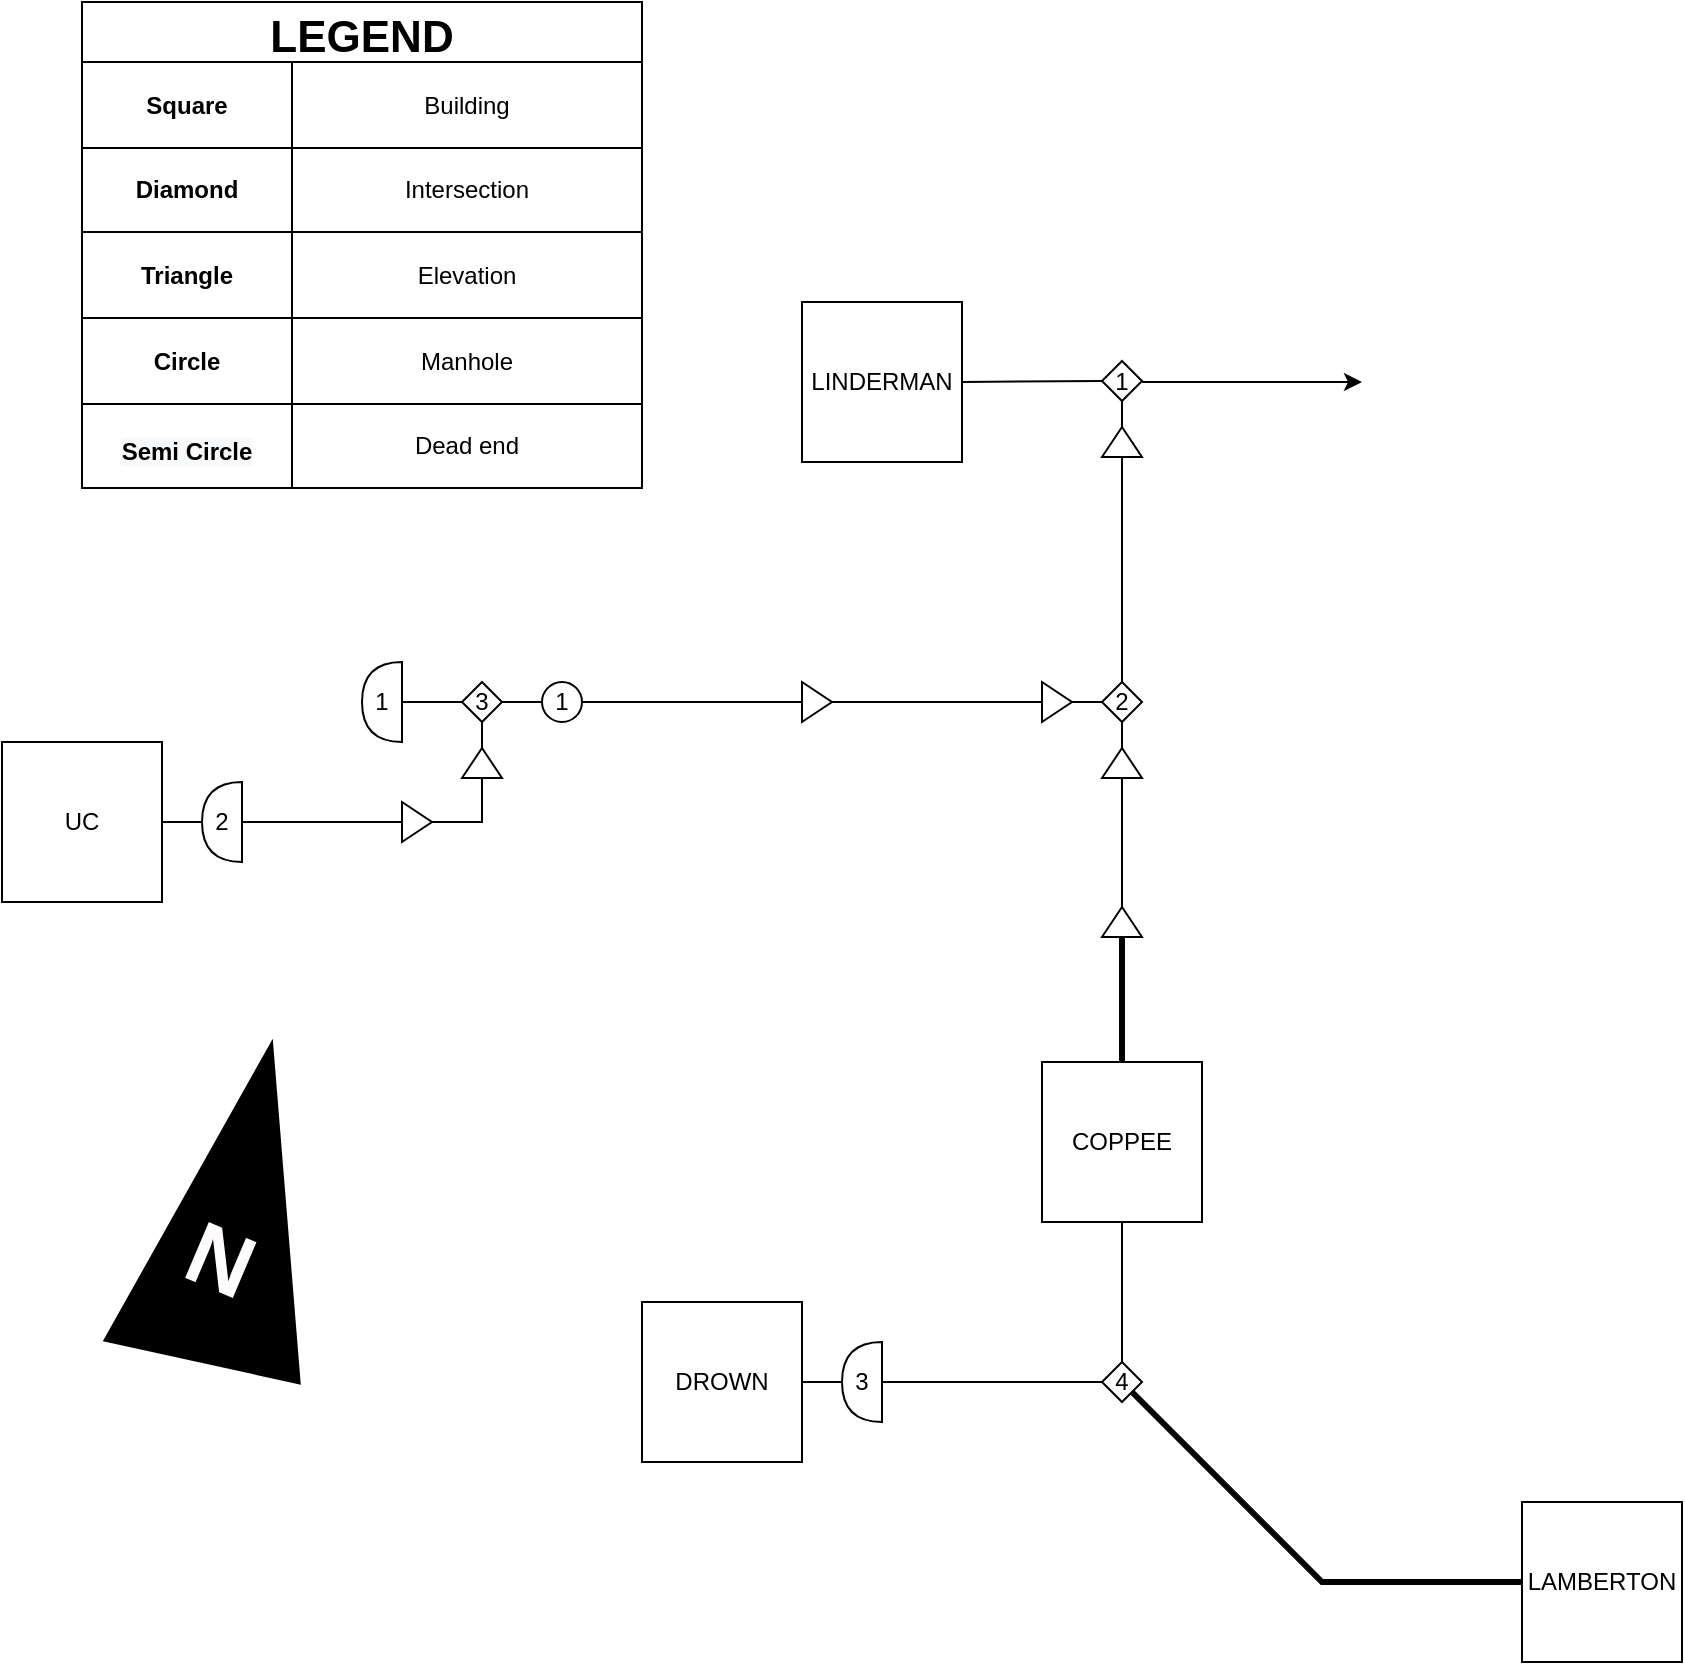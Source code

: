 <mxfile version="20.3.6" type="device"><diagram id="Qu6WHnmvzwfrQkN4t7Un" name="Page-1"><mxGraphModel dx="2031" dy="1077" grid="1" gridSize="10" guides="1" tooltips="1" connect="1" arrows="1" fold="1" page="1" pageScale="1" pageWidth="2000" pageHeight="2000" math="0" shadow="0"><root><mxCell id="0"/><mxCell id="1" parent="0"/><mxCell id="6KVouXbyhSfiQOAjiajI-1" value="LINDERMAN" style="rounded=0;whiteSpace=wrap;html=1;" parent="1" vertex="1"><mxGeometry x="440" y="200" width="80" height="80" as="geometry"/></mxCell><mxCell id="6KVouXbyhSfiQOAjiajI-21" value="1" style="rhombus;whiteSpace=wrap;html=1;" parent="1" vertex="1"><mxGeometry x="590" y="229.5" width="20" height="20" as="geometry"/></mxCell><mxCell id="6KVouXbyhSfiQOAjiajI-27" value="" style="endArrow=none;html=1;rounded=0;exitX=1;exitY=0.5;exitDx=0;exitDy=0;entryX=0;entryY=0.5;entryDx=0;entryDy=0;" parent="1" source="6KVouXbyhSfiQOAjiajI-1" target="6KVouXbyhSfiQOAjiajI-21" edge="1"><mxGeometry width="50" height="50" relative="1" as="geometry"><mxPoint x="560" y="144" as="sourcePoint"/><mxPoint x="610" y="94" as="targetPoint"/></mxGeometry></mxCell><mxCell id="6KVouXbyhSfiQOAjiajI-28" value="" style="triangle;whiteSpace=wrap;html=1;rotation=-90;" parent="1" vertex="1"><mxGeometry x="592.5" y="260" width="15" height="20" as="geometry"/></mxCell><mxCell id="6KVouXbyhSfiQOAjiajI-31" value="" style="endArrow=none;html=1;rounded=0;entryX=0.5;entryY=1;entryDx=0;entryDy=0;exitX=1;exitY=0.5;exitDx=0;exitDy=0;" parent="1" source="6KVouXbyhSfiQOAjiajI-28" target="6KVouXbyhSfiQOAjiajI-21" edge="1"><mxGeometry width="50" height="50" relative="1" as="geometry"><mxPoint x="600" y="244" as="sourcePoint"/><mxPoint x="720" y="344" as="targetPoint"/></mxGeometry></mxCell><mxCell id="6KVouXbyhSfiQOAjiajI-36" value="" style="endArrow=none;html=1;rounded=0;exitX=0;exitY=0.5;exitDx=0;exitDy=0;entryX=0.5;entryY=0;entryDx=0;entryDy=0;" parent="1" source="6KVouXbyhSfiQOAjiajI-28" target="6KVouXbyhSfiQOAjiajI-63" edge="1"><mxGeometry width="50" height="50" relative="1" as="geometry"><mxPoint x="630" y="304" as="sourcePoint"/><mxPoint x="600" y="360" as="targetPoint"/></mxGeometry></mxCell><mxCell id="6KVouXbyhSfiQOAjiajI-63" value="2" style="rhombus;whiteSpace=wrap;html=1;" parent="1" vertex="1"><mxGeometry x="590" y="390" width="20" height="20" as="geometry"/></mxCell><mxCell id="6KVouXbyhSfiQOAjiajI-64" value="" style="triangle;whiteSpace=wrap;html=1;rotation=-90;" parent="1" vertex="1"><mxGeometry x="592.5" y="420.5" width="15" height="20" as="geometry"/></mxCell><mxCell id="6KVouXbyhSfiQOAjiajI-65" value="" style="endArrow=none;html=1;rounded=0;entryX=0.5;entryY=1;entryDx=0;entryDy=0;exitX=1;exitY=0.5;exitDx=0;exitDy=0;" parent="1" source="6KVouXbyhSfiQOAjiajI-64" target="6KVouXbyhSfiQOAjiajI-63" edge="1"><mxGeometry width="50" height="50" relative="1" as="geometry"><mxPoint x="600" y="404.5" as="sourcePoint"/><mxPoint x="720" y="504.5" as="targetPoint"/></mxGeometry></mxCell><mxCell id="6KVouXbyhSfiQOAjiajI-66" value="" style="triangle;whiteSpace=wrap;html=1;rotation=0;" parent="1" vertex="1"><mxGeometry x="560" y="390" width="15" height="20" as="geometry"/></mxCell><mxCell id="6KVouXbyhSfiQOAjiajI-67" value="" style="endArrow=none;html=1;rounded=0;exitX=0;exitY=0.5;exitDx=0;exitDy=0;entryX=1;entryY=0.5;entryDx=0;entryDy=0;" parent="1" source="6KVouXbyhSfiQOAjiajI-63" target="6KVouXbyhSfiQOAjiajI-66" edge="1"><mxGeometry width="50" height="50" relative="1" as="geometry"><mxPoint x="670" y="390" as="sourcePoint"/><mxPoint x="720" y="340" as="targetPoint"/></mxGeometry></mxCell><mxCell id="6KVouXbyhSfiQOAjiajI-68" value="" style="triangle;whiteSpace=wrap;html=1;rotation=0;" parent="1" vertex="1"><mxGeometry x="440" y="390" width="15" height="20" as="geometry"/></mxCell><mxCell id="6KVouXbyhSfiQOAjiajI-69" value="" style="endArrow=none;html=1;rounded=0;exitX=1;exitY=0.5;exitDx=0;exitDy=0;entryX=0;entryY=0.5;entryDx=0;entryDy=0;" parent="1" source="6KVouXbyhSfiQOAjiajI-68" target="6KVouXbyhSfiQOAjiajI-66" edge="1"><mxGeometry width="50" height="50" relative="1" as="geometry"><mxPoint x="670" y="390" as="sourcePoint"/><mxPoint x="720" y="340" as="targetPoint"/></mxGeometry></mxCell><mxCell id="6KVouXbyhSfiQOAjiajI-75" value="3" style="rhombus;whiteSpace=wrap;html=1;" parent="1" vertex="1"><mxGeometry x="270" y="390" width="20" height="20" as="geometry"/></mxCell><mxCell id="6KVouXbyhSfiQOAjiajI-76" value="" style="triangle;whiteSpace=wrap;html=1;rotation=-90;" parent="1" vertex="1"><mxGeometry x="272.5" y="420.5" width="15" height="20" as="geometry"/></mxCell><mxCell id="6KVouXbyhSfiQOAjiajI-77" value="" style="endArrow=none;html=1;rounded=0;entryX=0.5;entryY=1;entryDx=0;entryDy=0;exitX=1;exitY=0.5;exitDx=0;exitDy=0;" parent="1" source="6KVouXbyhSfiQOAjiajI-76" target="6KVouXbyhSfiQOAjiajI-75" edge="1"><mxGeometry width="50" height="50" relative="1" as="geometry"><mxPoint x="280" y="404.5" as="sourcePoint"/><mxPoint x="400" y="504.5" as="targetPoint"/></mxGeometry></mxCell><mxCell id="6KVouXbyhSfiQOAjiajI-78" value="" style="triangle;whiteSpace=wrap;html=1;rotation=0;" parent="1" vertex="1"><mxGeometry x="240" y="450" width="15" height="20" as="geometry"/></mxCell><mxCell id="6KVouXbyhSfiQOAjiajI-81" value="" style="endArrow=none;html=1;rounded=0;entryX=0;entryY=0.5;entryDx=0;entryDy=0;exitX=1;exitY=0.5;exitDx=0;exitDy=0;" parent="1" source="6KVouXbyhSfiQOAjiajI-78" target="6KVouXbyhSfiQOAjiajI-76" edge="1"><mxGeometry width="50" height="50" relative="1" as="geometry"><mxPoint x="320" y="510" as="sourcePoint"/><mxPoint x="370" y="460" as="targetPoint"/><Array as="points"><mxPoint x="280" y="460"/></Array></mxGeometry></mxCell><mxCell id="6KVouXbyhSfiQOAjiajI-82" value="" style="endArrow=none;html=1;rounded=0;entryX=0;entryY=0.5;entryDx=0;entryDy=0;exitX=1;exitY=0.5;exitDx=0;exitDy=0;" parent="1" source="6KVouXbyhSfiQOAjiajI-133" target="6KVouXbyhSfiQOAjiajI-68" edge="1"><mxGeometry width="50" height="50" relative="1" as="geometry"><mxPoint x="370" y="480" as="sourcePoint"/><mxPoint x="570" y="300" as="targetPoint"/></mxGeometry></mxCell><mxCell id="6KVouXbyhSfiQOAjiajI-87" value="1" style="shape=or;whiteSpace=wrap;html=1;rotation=0;flipV=0;flipH=1;" parent="1" vertex="1"><mxGeometry x="220" y="380" width="20" height="40" as="geometry"/></mxCell><mxCell id="6KVouXbyhSfiQOAjiajI-88" value="" style="endArrow=none;html=1;rounded=0;exitX=0;exitY=0.5;exitDx=0;exitDy=0;entryX=0;entryY=0.5;entryDx=0;entryDy=0;entryPerimeter=0;" parent="1" source="6KVouXbyhSfiQOAjiajI-75" target="6KVouXbyhSfiQOAjiajI-87" edge="1"><mxGeometry width="50" height="50" relative="1" as="geometry"><mxPoint x="210" y="410" as="sourcePoint"/><mxPoint x="570" y="300" as="targetPoint"/></mxGeometry></mxCell><mxCell id="6KVouXbyhSfiQOAjiajI-90" value="" style="endArrow=none;html=1;rounded=0;exitX=0;exitY=0.5;exitDx=0;exitDy=0;exitPerimeter=0;entryX=0;entryY=0.5;entryDx=0;entryDy=0;" parent="1" source="6KVouXbyhSfiQOAjiajI-93" target="6KVouXbyhSfiQOAjiajI-78" edge="1"><mxGeometry width="50" height="50" relative="1" as="geometry"><mxPoint x="160" y="460" as="sourcePoint"/><mxPoint x="570" y="300" as="targetPoint"/></mxGeometry></mxCell><mxCell id="6KVouXbyhSfiQOAjiajI-91" value="" style="endArrow=classic;html=1;rounded=0;" parent="1" edge="1"><mxGeometry width="50" height="50" relative="1" as="geometry"><mxPoint x="610" y="240" as="sourcePoint"/><mxPoint x="720" y="240" as="targetPoint"/></mxGeometry></mxCell><mxCell id="6KVouXbyhSfiQOAjiajI-93" value="2" style="shape=or;whiteSpace=wrap;html=1;rotation=0;flipV=0;flipH=1;" parent="1" vertex="1"><mxGeometry x="140" y="440" width="20" height="40" as="geometry"/></mxCell><mxCell id="6KVouXbyhSfiQOAjiajI-100" value="LEGEND" style="shape=table;startSize=30;container=1;collapsible=0;childLayout=tableLayout;fontStyle=1;align=center;fontSize=22;" parent="1" vertex="1"><mxGeometry x="80" y="50" width="280" height="243" as="geometry"/></mxCell><mxCell id="6KVouXbyhSfiQOAjiajI-101" value="" style="shape=tableRow;horizontal=0;startSize=0;swimlaneHead=0;swimlaneBody=0;top=0;left=0;bottom=0;right=0;collapsible=0;dropTarget=0;fillColor=none;points=[[0,0.5],[1,0.5]];portConstraint=eastwest;" parent="6KVouXbyhSfiQOAjiajI-100" vertex="1"><mxGeometry y="30" width="280" height="43" as="geometry"/></mxCell><mxCell id="6KVouXbyhSfiQOAjiajI-102" value="Square" style="shape=partialRectangle;html=1;whiteSpace=wrap;connectable=0;fillColor=none;top=0;left=0;bottom=0;right=0;overflow=hidden;fontStyle=1" parent="6KVouXbyhSfiQOAjiajI-101" vertex="1"><mxGeometry width="105" height="43" as="geometry"><mxRectangle width="105" height="43" as="alternateBounds"/></mxGeometry></mxCell><mxCell id="6KVouXbyhSfiQOAjiajI-103" value="Building" style="shape=partialRectangle;html=1;whiteSpace=wrap;connectable=0;fillColor=none;top=0;left=0;bottom=0;right=0;overflow=hidden;" parent="6KVouXbyhSfiQOAjiajI-101" vertex="1"><mxGeometry x="105" width="175" height="43" as="geometry"><mxRectangle width="175" height="43" as="alternateBounds"/></mxGeometry></mxCell><mxCell id="6KVouXbyhSfiQOAjiajI-125" style="shape=tableRow;horizontal=0;startSize=0;swimlaneHead=0;swimlaneBody=0;top=0;left=0;bottom=0;right=0;collapsible=0;dropTarget=0;fillColor=none;points=[[0,0.5],[1,0.5]];portConstraint=eastwest;" parent="6KVouXbyhSfiQOAjiajI-100" vertex="1"><mxGeometry y="73" width="280" height="42" as="geometry"/></mxCell><mxCell id="6KVouXbyhSfiQOAjiajI-126" value="Diamond" style="shape=partialRectangle;html=1;whiteSpace=wrap;connectable=0;fillColor=none;top=0;left=0;bottom=0;right=0;overflow=hidden;fontStyle=1" parent="6KVouXbyhSfiQOAjiajI-125" vertex="1"><mxGeometry width="105" height="42" as="geometry"><mxRectangle width="105" height="42" as="alternateBounds"/></mxGeometry></mxCell><mxCell id="6KVouXbyhSfiQOAjiajI-127" value="Intersection" style="shape=partialRectangle;html=1;whiteSpace=wrap;connectable=0;fillColor=none;top=0;left=0;bottom=0;right=0;overflow=hidden;" parent="6KVouXbyhSfiQOAjiajI-125" vertex="1"><mxGeometry x="105" width="175" height="42" as="geometry"><mxRectangle width="175" height="42" as="alternateBounds"/></mxGeometry></mxCell><mxCell id="6KVouXbyhSfiQOAjiajI-105" value="" style="shape=tableRow;horizontal=0;startSize=0;swimlaneHead=0;swimlaneBody=0;top=0;left=0;bottom=0;right=0;collapsible=0;dropTarget=0;fillColor=none;points=[[0,0.5],[1,0.5]];portConstraint=eastwest;" parent="6KVouXbyhSfiQOAjiajI-100" vertex="1"><mxGeometry y="115" width="280" height="43" as="geometry"/></mxCell><mxCell id="6KVouXbyhSfiQOAjiajI-106" value="Triangle" style="shape=partialRectangle;html=1;whiteSpace=wrap;connectable=0;fillColor=none;top=0;left=0;bottom=0;right=0;overflow=hidden;fontStyle=1" parent="6KVouXbyhSfiQOAjiajI-105" vertex="1"><mxGeometry width="105" height="43" as="geometry"><mxRectangle width="105" height="43" as="alternateBounds"/></mxGeometry></mxCell><mxCell id="6KVouXbyhSfiQOAjiajI-107" value="Elevation" style="shape=partialRectangle;html=1;whiteSpace=wrap;connectable=0;fillColor=none;top=0;left=0;bottom=0;right=0;overflow=hidden;" parent="6KVouXbyhSfiQOAjiajI-105" vertex="1"><mxGeometry x="105" width="175" height="43" as="geometry"><mxRectangle width="175" height="43" as="alternateBounds"/></mxGeometry></mxCell><mxCell id="6KVouXbyhSfiQOAjiajI-130" style="shape=tableRow;horizontal=0;startSize=0;swimlaneHead=0;swimlaneBody=0;top=0;left=0;bottom=0;right=0;collapsible=0;dropTarget=0;fillColor=none;points=[[0,0.5],[1,0.5]];portConstraint=eastwest;" parent="6KVouXbyhSfiQOAjiajI-100" vertex="1"><mxGeometry y="158" width="280" height="43" as="geometry"/></mxCell><mxCell id="6KVouXbyhSfiQOAjiajI-131" value="Circle" style="shape=partialRectangle;html=1;whiteSpace=wrap;connectable=0;fillColor=none;top=0;left=0;bottom=0;right=0;overflow=hidden;fontStyle=1" parent="6KVouXbyhSfiQOAjiajI-130" vertex="1"><mxGeometry width="105" height="43" as="geometry"><mxRectangle width="105" height="43" as="alternateBounds"/></mxGeometry></mxCell><mxCell id="6KVouXbyhSfiQOAjiajI-132" value="Manhole" style="shape=partialRectangle;html=1;whiteSpace=wrap;connectable=0;fillColor=none;top=0;left=0;bottom=0;right=0;overflow=hidden;" parent="6KVouXbyhSfiQOAjiajI-130" vertex="1"><mxGeometry x="105" width="175" height="43" as="geometry"><mxRectangle width="175" height="43" as="alternateBounds"/></mxGeometry></mxCell><mxCell id="6KVouXbyhSfiQOAjiajI-109" value="" style="shape=tableRow;horizontal=0;startSize=0;swimlaneHead=0;swimlaneBody=0;top=0;left=0;bottom=0;right=0;collapsible=0;dropTarget=0;fillColor=none;points=[[0,0.5],[1,0.5]];portConstraint=eastwest;" parent="6KVouXbyhSfiQOAjiajI-100" vertex="1"><mxGeometry y="201" width="280" height="42" as="geometry"/></mxCell><mxCell id="6KVouXbyhSfiQOAjiajI-110" value="&#10;&lt;span style=&quot;color: rgb(0, 0, 0); font-family: Helvetica; font-size: 12px; font-style: normal; font-variant-ligatures: normal; font-variant-caps: normal; letter-spacing: normal; orphans: 2; text-align: center; text-indent: 0px; text-transform: none; widows: 2; word-spacing: 0px; -webkit-text-stroke-width: 0px; background-color: rgb(248, 249, 250); text-decoration-thickness: initial; text-decoration-style: initial; text-decoration-color: initial; float: none; display: inline !important;&quot;&gt;Semi Circle&lt;/span&gt;&#10;&#10;" style="shape=partialRectangle;html=1;whiteSpace=wrap;connectable=0;fillColor=none;top=0;left=0;bottom=0;right=0;overflow=hidden;fontStyle=1" parent="6KVouXbyhSfiQOAjiajI-109" vertex="1"><mxGeometry width="105" height="42" as="geometry"><mxRectangle width="105" height="42" as="alternateBounds"/></mxGeometry></mxCell><mxCell id="6KVouXbyhSfiQOAjiajI-111" value="Dead end" style="shape=partialRectangle;html=1;whiteSpace=wrap;connectable=0;fillColor=none;top=0;left=0;bottom=0;right=0;overflow=hidden;" parent="6KVouXbyhSfiQOAjiajI-109" vertex="1"><mxGeometry x="105" width="175" height="42" as="geometry"><mxRectangle width="175" height="42" as="alternateBounds"/></mxGeometry></mxCell><mxCell id="6KVouXbyhSfiQOAjiajI-128" value="" style="shape=mxgraph.arrows2.wedgeArrow;html=1;bendable=0;startWidth=50;fillColor=strokeColor;defaultFillColor=invert;defaultGradientColor=invert;rounded=0;" parent="1" edge="1"><mxGeometry width="100" height="100" relative="1" as="geometry"><mxPoint x="140" y="730" as="sourcePoint"/><mxPoint x="175" y="570" as="targetPoint"/></mxGeometry></mxCell><mxCell id="6KVouXbyhSfiQOAjiajI-129" value="N" style="edgeLabel;html=1;align=center;verticalAlign=middle;resizable=0;points=[];fontColor=#FFFCFE;labelBackgroundColor=#000000;fontStyle=1;fontSize=44;rotation=23;" parent="6KVouXbyhSfiQOAjiajI-128" vertex="1" connectable="0"><mxGeometry x="-0.381" y="1" relative="1" as="geometry"><mxPoint x="-1" y="-2" as="offset"/></mxGeometry></mxCell><mxCell id="6KVouXbyhSfiQOAjiajI-133" value="1" style="ellipse;whiteSpace=wrap;aspect=fixed;labelBackgroundColor=none;fontSize=12;fontColor=#000000;" parent="1" vertex="1"><mxGeometry x="310" y="390" width="20" height="20" as="geometry"/></mxCell><mxCell id="6KVouXbyhSfiQOAjiajI-134" value="" style="endArrow=none;html=1;rounded=0;fontSize=44;fontColor=#FFFCFE;exitX=1;exitY=0.5;exitDx=0;exitDy=0;entryX=0;entryY=0.5;entryDx=0;entryDy=0;" parent="1" source="6KVouXbyhSfiQOAjiajI-75" target="6KVouXbyhSfiQOAjiajI-133" edge="1"><mxGeometry width="50" height="50" relative="1" as="geometry"><mxPoint x="390" y="450" as="sourcePoint"/><mxPoint x="330" y="490" as="targetPoint"/></mxGeometry></mxCell><mxCell id="6gVBBG0WPgmcQdnNXwfl-1" value="COPPEE" style="rounded=0;whiteSpace=wrap;html=1;" vertex="1" parent="1"><mxGeometry x="560" y="580" width="80" height="80" as="geometry"/></mxCell><mxCell id="6gVBBG0WPgmcQdnNXwfl-2" value="" style="endArrow=none;html=1;rounded=0;entryX=0;entryY=0.5;entryDx=0;entryDy=0;exitX=1;exitY=0.5;exitDx=0;exitDy=0;" edge="1" parent="1" source="6gVBBG0WPgmcQdnNXwfl-3" target="6KVouXbyhSfiQOAjiajI-64"><mxGeometry width="50" height="50" relative="1" as="geometry"><mxPoint x="520" y="410" as="sourcePoint"/><mxPoint x="570" y="360" as="targetPoint"/></mxGeometry></mxCell><mxCell id="6gVBBG0WPgmcQdnNXwfl-3" value="" style="triangle;whiteSpace=wrap;html=1;rotation=-90;" vertex="1" parent="1"><mxGeometry x="592.5" y="500" width="15" height="20" as="geometry"/></mxCell><mxCell id="6gVBBG0WPgmcQdnNXwfl-4" value="" style="endArrow=none;html=1;rounded=0;exitX=0;exitY=0.5;exitDx=0;exitDy=0;entryX=0.5;entryY=0;entryDx=0;entryDy=0;strokeWidth=3;" edge="1" parent="1" source="6gVBBG0WPgmcQdnNXwfl-3" target="6gVBBG0WPgmcQdnNXwfl-1"><mxGeometry width="50" height="50" relative="1" as="geometry"><mxPoint x="750" y="400" as="sourcePoint"/><mxPoint x="800" y="350" as="targetPoint"/></mxGeometry></mxCell><mxCell id="6gVBBG0WPgmcQdnNXwfl-7" value="DROWN" style="rounded=0;whiteSpace=wrap;html=1;" vertex="1" parent="1"><mxGeometry x="360" y="700" width="80" height="80" as="geometry"/></mxCell><mxCell id="6gVBBG0WPgmcQdnNXwfl-8" value="LAMBERTON" style="rounded=0;whiteSpace=wrap;html=1;" vertex="1" parent="1"><mxGeometry x="800" y="800" width="80" height="80" as="geometry"/></mxCell><mxCell id="6gVBBG0WPgmcQdnNXwfl-10" value="4" style="rhombus;whiteSpace=wrap;html=1;" vertex="1" parent="1"><mxGeometry x="590" y="730" width="20" height="20" as="geometry"/></mxCell><mxCell id="6gVBBG0WPgmcQdnNXwfl-12" value="" style="endArrow=none;html=1;rounded=0;exitX=0.5;exitY=1;exitDx=0;exitDy=0;entryX=0.5;entryY=0;entryDx=0;entryDy=0;" edge="1" parent="1" source="6gVBBG0WPgmcQdnNXwfl-1" target="6gVBBG0WPgmcQdnNXwfl-10"><mxGeometry width="50" height="50" relative="1" as="geometry"><mxPoint x="520" y="510" as="sourcePoint"/><mxPoint x="570" y="460" as="targetPoint"/></mxGeometry></mxCell><mxCell id="6gVBBG0WPgmcQdnNXwfl-13" value="" style="endArrow=none;html=1;rounded=0;entryX=0;entryY=0.5;entryDx=0;entryDy=0;exitX=0;exitY=0.5;exitDx=0;exitDy=0;exitPerimeter=0;" edge="1" parent="1" source="6gVBBG0WPgmcQdnNXwfl-18" target="6gVBBG0WPgmcQdnNXwfl-10"><mxGeometry width="50" height="50" relative="1" as="geometry"><mxPoint x="510" y="730" as="sourcePoint"/><mxPoint x="570" y="460" as="targetPoint"/></mxGeometry></mxCell><mxCell id="6gVBBG0WPgmcQdnNXwfl-15" value="UC" style="rounded=0;whiteSpace=wrap;html=1;" vertex="1" parent="1"><mxGeometry x="40" y="420" width="80" height="80" as="geometry"/></mxCell><mxCell id="6gVBBG0WPgmcQdnNXwfl-17" value="" style="endArrow=none;html=1;rounded=0;exitX=1;exitY=0.5;exitDx=0;exitDy=0;entryX=1;entryY=0.5;entryDx=0;entryDy=0;entryPerimeter=0;" edge="1" parent="1" source="6gVBBG0WPgmcQdnNXwfl-15" target="6KVouXbyhSfiQOAjiajI-93"><mxGeometry width="50" height="50" relative="1" as="geometry"><mxPoint x="520" y="510" as="sourcePoint"/><mxPoint x="570" y="460" as="targetPoint"/></mxGeometry></mxCell><mxCell id="6gVBBG0WPgmcQdnNXwfl-18" value="3" style="shape=or;whiteSpace=wrap;html=1;rotation=0;flipV=0;flipH=1;" vertex="1" parent="1"><mxGeometry x="460" y="720" width="20" height="40" as="geometry"/></mxCell><mxCell id="6gVBBG0WPgmcQdnNXwfl-20" value="" style="endArrow=none;html=1;rounded=0;exitX=1;exitY=0.5;exitDx=0;exitDy=0;exitPerimeter=0;entryX=1;entryY=0.5;entryDx=0;entryDy=0;" edge="1" parent="1" source="6gVBBG0WPgmcQdnNXwfl-18" target="6gVBBG0WPgmcQdnNXwfl-7"><mxGeometry width="50" height="50" relative="1" as="geometry"><mxPoint x="520" y="510" as="sourcePoint"/><mxPoint x="570" y="460" as="targetPoint"/></mxGeometry></mxCell><mxCell id="6gVBBG0WPgmcQdnNXwfl-21" value="" style="endArrow=none;html=1;rounded=0;exitX=1;exitY=1;exitDx=0;exitDy=0;entryX=0;entryY=0.5;entryDx=0;entryDy=0;fontStyle=1;strokeWidth=3;" edge="1" parent="1" source="6gVBBG0WPgmcQdnNXwfl-10" target="6gVBBG0WPgmcQdnNXwfl-8"><mxGeometry width="50" height="50" relative="1" as="geometry"><mxPoint x="510" y="630" as="sourcePoint"/><mxPoint x="560" y="580" as="targetPoint"/><Array as="points"><mxPoint x="700" y="840"/></Array></mxGeometry></mxCell></root></mxGraphModel></diagram></mxfile>